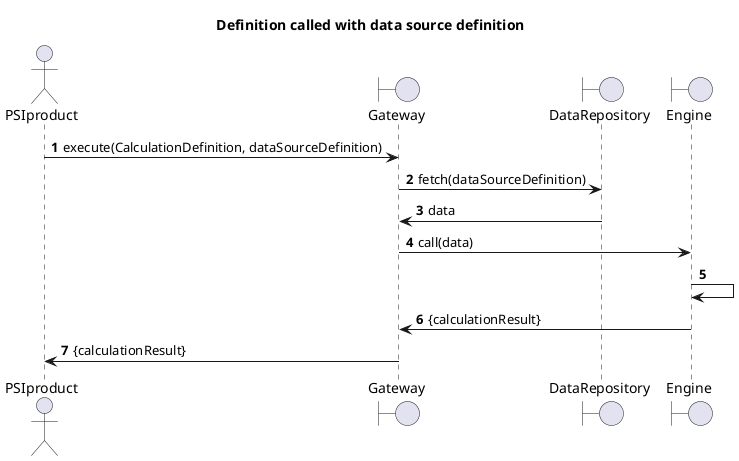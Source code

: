 @startuml

title Definition called with data source definition

actor PSIproduct
boundary Gateway
boundary DataRepository as Repo
boundary Engine as Engine

autonumber
PSIproduct -> Gateway: execute(CalculationDefinition, dataSourceDefinition)
Gateway -> Repo: fetch(dataSourceDefinition)
Repo -> Gateway: data
Gateway -> Engine: call(data)
Engine -> Engine
Engine -> Gateway: {calculationResult}
Gateway -> PSIproduct: {calculationResult}

@enduml